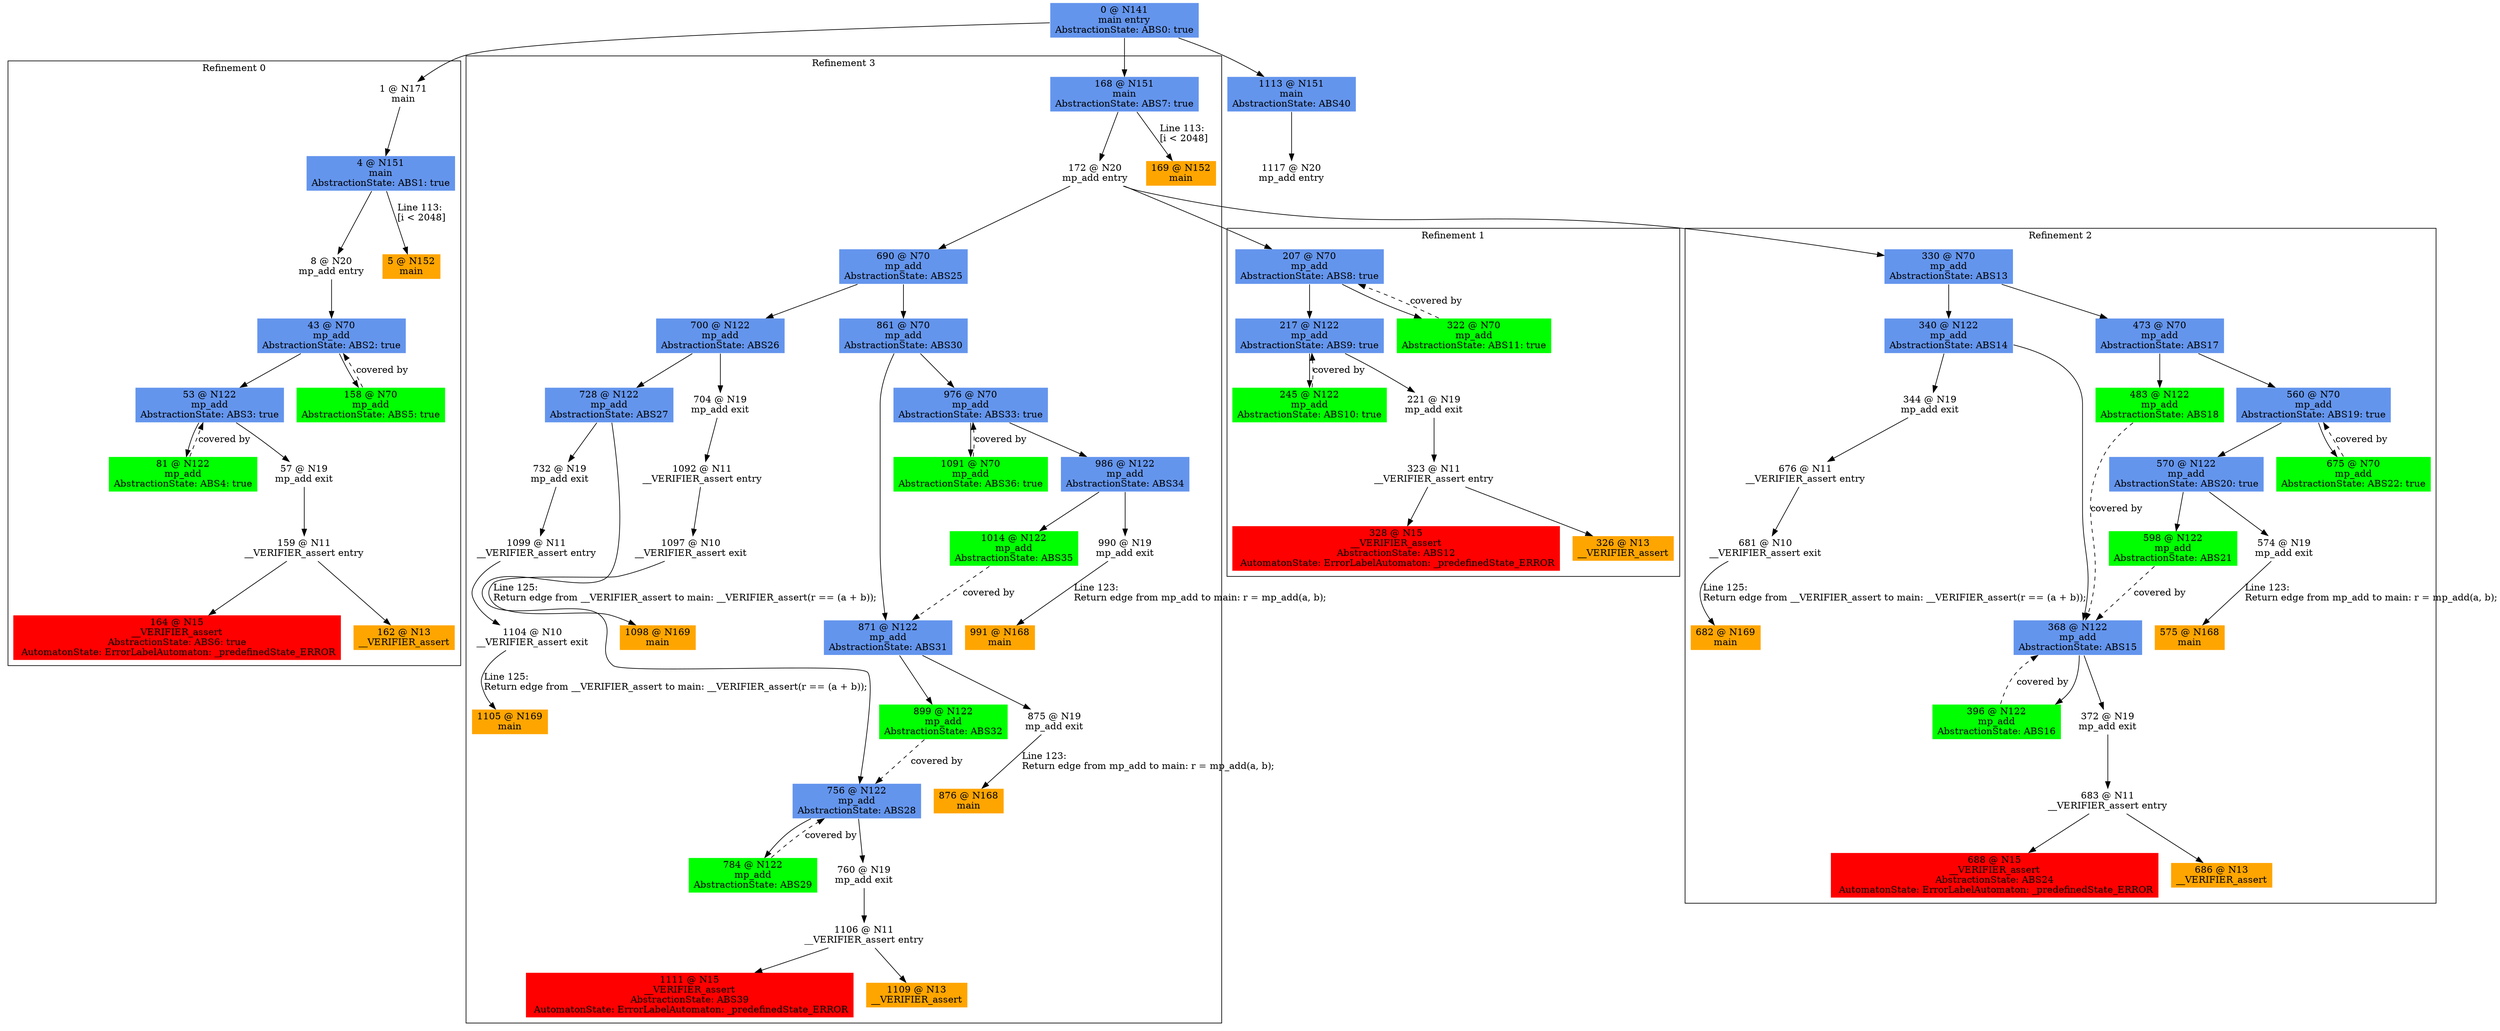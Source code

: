 digraph ARG {
node [style="filled" shape="box" color="white"]
subgraph cluster_0 {
label="Refinement 0"
1 [label="1 @ N171\nmain\n" id="1"]
4 [fillcolor="cornflowerblue" label="4 @ N151\nmain\nAbstractionState: ABS1: true\n" id="4"]
8 [label="8 @ N20\nmp_add entry\n" id="8"]
43 [fillcolor="cornflowerblue" label="43 @ N70\nmp_add\nAbstractionState: ABS2: true\n" id="43"]
53 [fillcolor="cornflowerblue" label="53 @ N122\nmp_add\nAbstractionState: ABS3: true\n" id="53"]
81 [fillcolor="green" label="81 @ N122\nmp_add\nAbstractionState: ABS4: true\n" id="81"]
57 [label="57 @ N19\nmp_add exit\n" id="57"]
159 [label="159 @ N11\n__VERIFIER_assert entry\n" id="159"]
164 [fillcolor="red" label="164 @ N15\n__VERIFIER_assert\nAbstractionState: ABS6: true\n AutomatonState: ErrorLabelAutomaton: _predefinedState_ERROR\n" id="164"]
162 [fillcolor="orange" label="162 @ N13\n__VERIFIER_assert\n" id="162"]
158 [fillcolor="green" label="158 @ N70\nmp_add\nAbstractionState: ABS5: true\n" id="158"]
5 [fillcolor="orange" label="5 @ N152\nmain\n" id="5"]
1 -> 4 []
4 -> 5 [label="Line 113: \l[i < 2048]\l" id="4 -> 5"]
4 -> 8 []
8 -> 43 []
158 -> 43 [style="dashed" weight="0" label="covered by"]
43 -> 158 []
43 -> 53 []
81 -> 53 [style="dashed" weight="0" label="covered by"]
53 -> 57 []
53 -> 81 []
57 -> 159 []
159 -> 162 []
159 -> 164 []
}
0 -> 1
subgraph cluster_1 {
label="Refinement 1"
207 [fillcolor="cornflowerblue" label="207 @ N70\nmp_add\nAbstractionState: ABS8: true\n" id="207"]
217 [fillcolor="cornflowerblue" label="217 @ N122\nmp_add\nAbstractionState: ABS9: true\n" id="217"]
245 [fillcolor="green" label="245 @ N122\nmp_add\nAbstractionState: ABS10: true\n" id="245"]
221 [label="221 @ N19\nmp_add exit\n" id="221"]
323 [label="323 @ N11\n__VERIFIER_assert entry\n" id="323"]
328 [fillcolor="red" label="328 @ N15\n__VERIFIER_assert\nAbstractionState: ABS12\n AutomatonState: ErrorLabelAutomaton: _predefinedState_ERROR\n" id="328"]
326 [fillcolor="orange" label="326 @ N13\n__VERIFIER_assert\n" id="326"]
322 [fillcolor="green" label="322 @ N70\nmp_add\nAbstractionState: ABS11: true\n" id="322"]
322 -> 207 [style="dashed" weight="0" label="covered by"]
207 -> 322 []
207 -> 217 []
245 -> 217 [style="dashed" weight="0" label="covered by"]
217 -> 221 []
217 -> 245 []
221 -> 323 []
323 -> 326 []
323 -> 328 []
}
172 -> 207
subgraph cluster_2 {
label="Refinement 2"
330 [fillcolor="cornflowerblue" label="330 @ N70\nmp_add\nAbstractionState: ABS13\n" id="330"]
340 [fillcolor="cornflowerblue" label="340 @ N122\nmp_add\nAbstractionState: ABS14\n" id="340"]
368 [fillcolor="cornflowerblue" label="368 @ N122\nmp_add\nAbstractionState: ABS15\n" id="368"]
396 [fillcolor="green" label="396 @ N122\nmp_add\nAbstractionState: ABS16\n" id="396"]
372 [label="372 @ N19\nmp_add exit\n" id="372"]
683 [label="683 @ N11\n__VERIFIER_assert entry\n" id="683"]
688 [fillcolor="red" label="688 @ N15\n__VERIFIER_assert\nAbstractionState: ABS24\n AutomatonState: ErrorLabelAutomaton: _predefinedState_ERROR\n" id="688"]
686 [fillcolor="orange" label="686 @ N13\n__VERIFIER_assert\n" id="686"]
344 [label="344 @ N19\nmp_add exit\n" id="344"]
676 [label="676 @ N11\n__VERIFIER_assert entry\n" id="676"]
681 [label="681 @ N10\n__VERIFIER_assert exit\n" id="681"]
682 [fillcolor="orange" label="682 @ N169\nmain\n" id="682"]
473 [fillcolor="cornflowerblue" label="473 @ N70\nmp_add\nAbstractionState: ABS17\n" id="473"]
483 [fillcolor="green" label="483 @ N122\nmp_add\nAbstractionState: ABS18\n" id="483"]
560 [fillcolor="cornflowerblue" label="560 @ N70\nmp_add\nAbstractionState: ABS19: true\n" id="560"]
570 [fillcolor="cornflowerblue" label="570 @ N122\nmp_add\nAbstractionState: ABS20: true\n" id="570"]
598 [fillcolor="green" label="598 @ N122\nmp_add\nAbstractionState: ABS21\n" id="598"]
574 [label="574 @ N19\nmp_add exit\n" id="574"]
575 [fillcolor="orange" label="575 @ N168\nmain\n" id="575"]
675 [fillcolor="green" label="675 @ N70\nmp_add\nAbstractionState: ABS22: true\n" id="675"]
330 -> 473 []
330 -> 340 []
340 -> 344 []
340 -> 368 []
396 -> 368 [style="dashed" weight="0" label="covered by"]
483 -> 368 [style="dashed" weight="0" label="covered by"]
598 -> 368 [style="dashed" weight="0" label="covered by"]
368 -> 372 []
368 -> 396 []
372 -> 683 []
683 -> 686 []
683 -> 688 []
344 -> 676 []
676 -> 681 []
681 -> 682 [label="Line 125: \lReturn edge from __VERIFIER_assert to main: __VERIFIER_assert(r == (a + b));\l" id="681 -> 682"]
473 -> 560 []
473 -> 483 []
675 -> 560 [style="dashed" weight="0" label="covered by"]
560 -> 675 []
560 -> 570 []
570 -> 574 []
570 -> 598 []
574 -> 575 [label="Line 123: \lReturn edge from mp_add to main: r = mp_add(a, b);\l" id="574 -> 575"]
}
172 -> 330
subgraph cluster_3 {
label="Refinement 3"
168 [fillcolor="cornflowerblue" label="168 @ N151\nmain\nAbstractionState: ABS7: true\n" id="168"]
172 [label="172 @ N20\nmp_add entry\n" id="172"]
690 [fillcolor="cornflowerblue" label="690 @ N70\nmp_add\nAbstractionState: ABS25\n" id="690"]
700 [fillcolor="cornflowerblue" label="700 @ N122\nmp_add\nAbstractionState: ABS26\n" id="700"]
728 [fillcolor="cornflowerblue" label="728 @ N122\nmp_add\nAbstractionState: ABS27\n" id="728"]
756 [fillcolor="cornflowerblue" label="756 @ N122\nmp_add\nAbstractionState: ABS28\n" id="756"]
784 [fillcolor="green" label="784 @ N122\nmp_add\nAbstractionState: ABS29\n" id="784"]
760 [label="760 @ N19\nmp_add exit\n" id="760"]
1106 [label="1106 @ N11\n__VERIFIER_assert entry\n" id="1106"]
1111 [fillcolor="red" label="1111 @ N15\n__VERIFIER_assert\nAbstractionState: ABS39\n AutomatonState: ErrorLabelAutomaton: _predefinedState_ERROR\n" id="1111"]
1109 [fillcolor="orange" label="1109 @ N13\n__VERIFIER_assert\n" id="1109"]
732 [label="732 @ N19\nmp_add exit\n" id="732"]
1099 [label="1099 @ N11\n__VERIFIER_assert entry\n" id="1099"]
1104 [label="1104 @ N10\n__VERIFIER_assert exit\n" id="1104"]
1105 [fillcolor="orange" label="1105 @ N169\nmain\n" id="1105"]
704 [label="704 @ N19\nmp_add exit\n" id="704"]
1092 [label="1092 @ N11\n__VERIFIER_assert entry\n" id="1092"]
1097 [label="1097 @ N10\n__VERIFIER_assert exit\n" id="1097"]
1098 [fillcolor="orange" label="1098 @ N169\nmain\n" id="1098"]
861 [fillcolor="cornflowerblue" label="861 @ N70\nmp_add\nAbstractionState: ABS30\n" id="861"]
871 [fillcolor="cornflowerblue" label="871 @ N122\nmp_add\nAbstractionState: ABS31\n" id="871"]
899 [fillcolor="green" label="899 @ N122\nmp_add\nAbstractionState: ABS32\n" id="899"]
875 [label="875 @ N19\nmp_add exit\n" id="875"]
876 [fillcolor="orange" label="876 @ N168\nmain\n" id="876"]
976 [fillcolor="cornflowerblue" label="976 @ N70\nmp_add\nAbstractionState: ABS33: true\n" id="976"]
986 [fillcolor="cornflowerblue" label="986 @ N122\nmp_add\nAbstractionState: ABS34\n" id="986"]
1014 [fillcolor="green" label="1014 @ N122\nmp_add\nAbstractionState: ABS35\n" id="1014"]
990 [label="990 @ N19\nmp_add exit\n" id="990"]
991 [fillcolor="orange" label="991 @ N168\nmain\n" id="991"]
1091 [fillcolor="green" label="1091 @ N70\nmp_add\nAbstractionState: ABS36: true\n" id="1091"]
169 [fillcolor="orange" label="169 @ N152\nmain\n" id="169"]
168 -> 169 [label="Line 113: \l[i < 2048]\l" id="168 -> 169"]
168 -> 172 []
172 -> 690 []
690 -> 861 []
690 -> 700 []
700 -> 704 []
700 -> 728 []
728 -> 732 []
728 -> 756 []
784 -> 756 [style="dashed" weight="0" label="covered by"]
899 -> 756 [style="dashed" weight="0" label="covered by"]
756 -> 760 []
756 -> 784 []
760 -> 1106 []
1106 -> 1109 []
1106 -> 1111 []
732 -> 1099 []
1099 -> 1104 []
1104 -> 1105 [label="Line 125: \lReturn edge from __VERIFIER_assert to main: __VERIFIER_assert(r == (a + b));\l" id="1104 -> 1105"]
704 -> 1092 []
1092 -> 1097 []
1097 -> 1098 [label="Line 125: \lReturn edge from __VERIFIER_assert to main: __VERIFIER_assert(r == (a + b));\l" id="1097 -> 1098"]
861 -> 976 []
861 -> 871 []
1014 -> 871 [style="dashed" weight="0" label="covered by"]
871 -> 875 []
871 -> 899 []
875 -> 876 [label="Line 123: \lReturn edge from mp_add to main: r = mp_add(a, b);\l" id="875 -> 876"]
1091 -> 976 [style="dashed" weight="0" label="covered by"]
976 -> 1091 []
976 -> 986 []
986 -> 990 []
986 -> 1014 []
990 -> 991 [label="Line 123: \lReturn edge from mp_add to main: r = mp_add(a, b);\l" id="990 -> 991"]
}
0 -> 168
0 [fillcolor="cornflowerblue" label="0 @ N141\nmain entry\nAbstractionState: ABS0: true\n" id="0"]
1113 [fillcolor="cornflowerblue" label="1113 @ N151\nmain\nAbstractionState: ABS40\n" id="1113"]
1117 [label="1117 @ N20\nmp_add entry\n" id="1117"]
0 -> 1113 []
1113 -> 1117 []
}
